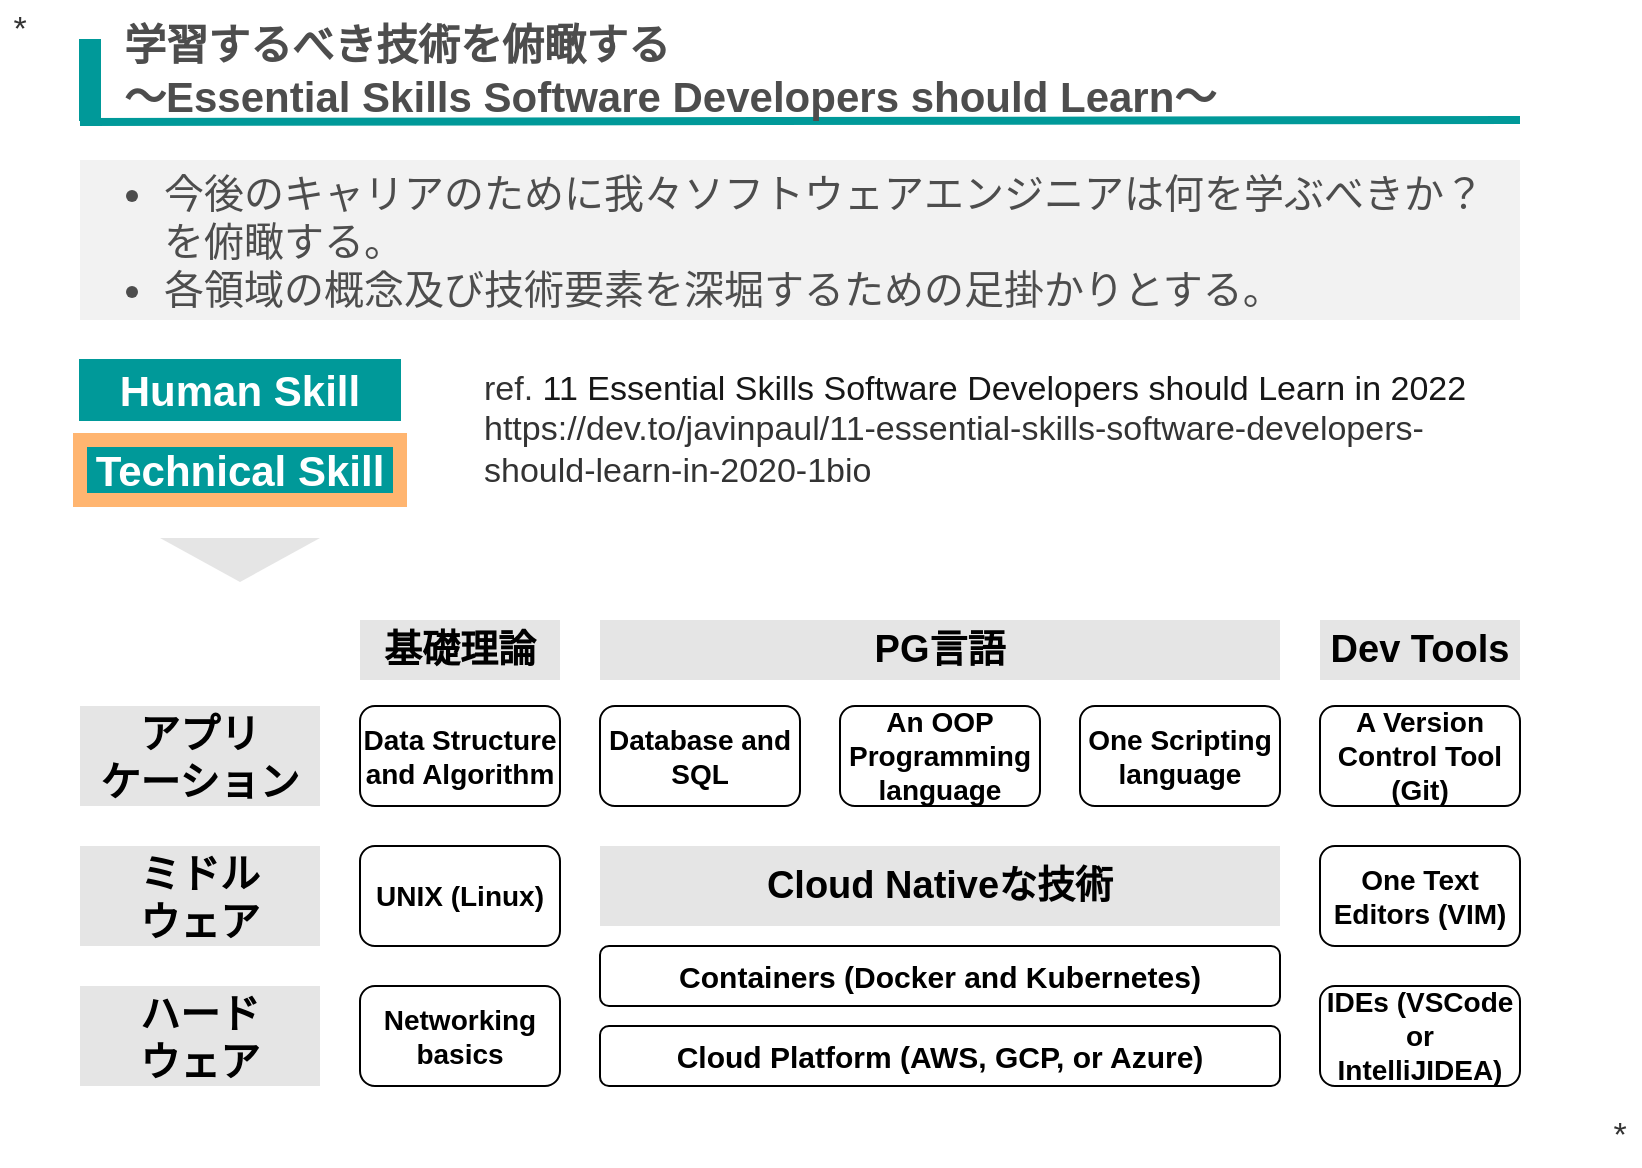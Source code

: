 <mxfile version="16.5.6" type="github">
  <diagram id="GHUH7aUTHNV1iHFmT0C8" name="ページ1">
    <mxGraphModel dx="1140" dy="671" grid="1" gridSize="10" guides="1" tooltips="1" connect="1" arrows="1" fold="1" page="1" pageScale="1" pageWidth="827" pageHeight="583" math="0" shadow="0">
      <root>
        <mxCell id="qaeBgTrw7U3qTMY30elM-0" />
        <mxCell id="qaeBgTrw7U3qTMY30elM-1" parent="qaeBgTrw7U3qTMY30elM-0" />
        <mxCell id="_4hq-xx5Gk1IdgjJdW3N-16" value="" style="rounded=0;whiteSpace=wrap;html=1;fontSize=17;strokeWidth=1;fillColor=#009999;strokeColor=#009999;" parent="qaeBgTrw7U3qTMY30elM-1" vertex="1">
          <mxGeometry x="40" y="20" width="10" height="40" as="geometry" />
        </mxCell>
        <mxCell id="_4hq-xx5Gk1IdgjJdW3N-17" value="" style="endArrow=none;html=1;rounded=0;fontSize=17;strokeWidth=4;strokeColor=#009999;" parent="qaeBgTrw7U3qTMY30elM-1" edge="1">
          <mxGeometry width="50" height="50" relative="1" as="geometry">
            <mxPoint x="40" y="61" as="sourcePoint" />
            <mxPoint x="760" y="60" as="targetPoint" />
          </mxGeometry>
        </mxCell>
        <mxCell id="_4hq-xx5Gk1IdgjJdW3N-18" value="&lt;font color=&quot;#4d4d4d&quot; style=&quot;font-size: 21px&quot;&gt;&lt;span style=&quot;font-weight: 700 ; font-size: 21px&quot;&gt;学習するべき技術を俯瞰する&lt;br&gt;～&lt;/span&gt;&lt;b style=&quot;font-size: 21px&quot;&gt;Essential Skills Software Developers should Learn～&lt;/b&gt;&lt;/font&gt;" style="text;html=1;strokeColor=none;fillColor=none;align=left;verticalAlign=middle;whiteSpace=wrap;rounded=0;fontSize=21;" parent="qaeBgTrw7U3qTMY30elM-1" vertex="1">
          <mxGeometry x="60" y="20" width="685" height="30" as="geometry" />
        </mxCell>
        <mxCell id="_4hq-xx5Gk1IdgjJdW3N-19" value="Technical Skill" style="rounded=0;whiteSpace=wrap;html=1;fontSize=21;fontColor=#FFFFFF;strokeColor=#FFB570;strokeWidth=7;fillColor=#009999;fontStyle=1" parent="qaeBgTrw7U3qTMY30elM-1" vertex="1">
          <mxGeometry x="40" y="220" width="160" height="30" as="geometry" />
        </mxCell>
        <mxCell id="_4hq-xx5Gk1IdgjJdW3N-20" value="&lt;ul style=&quot;font-size: 20px;&quot;&gt;&lt;li style=&quot;font-size: 20px;&quot;&gt;今後のキャリアのために我々ソフトウェアエンジニアは何を学ぶべきか？を俯瞰する。&lt;/li&gt;&lt;li style=&quot;font-size: 20px;&quot;&gt;各領域の概念及び技術要素を深堀するための足掛かりとする。&lt;/li&gt;&lt;/ul&gt;" style="rounded=0;whiteSpace=wrap;html=1;fontSize=20;fontColor=#4D4D4D;strokeColor=none;strokeWidth=1;fillColor=#E6E6E6;gradientColor=none;opacity=50;align=left;" parent="qaeBgTrw7U3qTMY30elM-1" vertex="1">
          <mxGeometry x="40" y="80" width="720" height="80" as="geometry" />
        </mxCell>
        <mxCell id="_4hq-xx5Gk1IdgjJdW3N-21" value="Human Skill" style="rounded=0;whiteSpace=wrap;html=1;fontSize=21;fontColor=#FFFFFF;strokeColor=#009999;strokeWidth=1;fillColor=#009999;fontStyle=1" parent="qaeBgTrw7U3qTMY30elM-1" vertex="1">
          <mxGeometry x="40" y="180" width="160" height="30" as="geometry" />
        </mxCell>
        <mxCell id="_4hq-xx5Gk1IdgjJdW3N-26" value="*" style="text;html=1;strokeColor=none;fillColor=none;align=center;verticalAlign=middle;whiteSpace=wrap;rounded=0;fontSize=17;fontColor=#333333;opacity=50;" parent="qaeBgTrw7U3qTMY30elM-1" vertex="1">
          <mxGeometry width="20" height="30" as="geometry" />
        </mxCell>
        <mxCell id="_4hq-xx5Gk1IdgjJdW3N-27" value="*" style="text;html=1;strokeColor=none;fillColor=none;align=center;verticalAlign=middle;whiteSpace=wrap;rounded=0;fontSize=17;fontColor=#333333;opacity=50;" parent="qaeBgTrw7U3qTMY30elM-1" vertex="1">
          <mxGeometry x="800" y="553" width="20" height="30" as="geometry" />
        </mxCell>
        <mxCell id="_4hq-xx5Gk1IdgjJdW3N-67" value="&lt;span style=&quot;color: rgb(0, 0, 0); font-size: 20px; font-weight: 700;&quot;&gt;アプリ&lt;br style=&quot;font-size: 20px;&quot;&gt;ケーション&lt;/span&gt;" style="rounded=0;whiteSpace=wrap;html=1;fontSize=20;fontColor=#333333;strokeColor=none;strokeWidth=1;fillColor=#CCCCCC;gradientColor=none;opacity=50;" parent="qaeBgTrw7U3qTMY30elM-1" vertex="1">
          <mxGeometry x="40" y="353" width="120" height="50" as="geometry" />
        </mxCell>
        <mxCell id="_4hq-xx5Gk1IdgjJdW3N-68" value="&lt;span style=&quot;color: rgb(0, 0, 0); font-size: 20px; font-weight: 700;&quot;&gt;ミドル&lt;br style=&quot;font-size: 20px;&quot;&gt;ウェア&lt;/span&gt;" style="rounded=0;whiteSpace=wrap;html=1;fontSize=20;fontColor=#333333;strokeColor=none;strokeWidth=1;fillColor=#CCCCCC;gradientColor=none;opacity=50;" parent="qaeBgTrw7U3qTMY30elM-1" vertex="1">
          <mxGeometry x="40" y="423" width="120" height="50" as="geometry" />
        </mxCell>
        <mxCell id="_4hq-xx5Gk1IdgjJdW3N-69" value="&lt;span style=&quot;color: rgb(0, 0, 0); font-size: 20px; font-weight: 700;&quot;&gt;ハード&lt;br style=&quot;font-size: 20px;&quot;&gt;ウェア&lt;/span&gt;" style="rounded=0;whiteSpace=wrap;html=1;fontSize=20;fontColor=#333333;strokeColor=none;strokeWidth=1;fillColor=#CCCCCC;gradientColor=none;opacity=50;" parent="qaeBgTrw7U3qTMY30elM-1" vertex="1">
          <mxGeometry x="40" y="493" width="120" height="50" as="geometry" />
        </mxCell>
        <mxCell id="_4hq-xx5Gk1IdgjJdW3N-70" value="&lt;div style=&quot;font-size: 15px;&quot;&gt;Containers (Docker and Kubernetes)&lt;/div&gt;" style="whiteSpace=wrap;html=1;fillColor=rgb(255, 255, 255);strokeColor=rgb(0, 0, 0);fontColor=rgb(0, 0, 0);rounded=1;fontStyle=1;strokeWidth=1;flipH=0;flipV=1;fontSize=15;" parent="qaeBgTrw7U3qTMY30elM-1" vertex="1">
          <mxGeometry x="300" y="473" width="340" height="30" as="geometry" />
        </mxCell>
        <mxCell id="_4hq-xx5Gk1IdgjJdW3N-71" value="&lt;div style=&quot;font-size: 15px;&quot;&gt;Cloud Platform (AWS, GCP, or Azure)&lt;/div&gt;" style="whiteSpace=wrap;html=1;fillColor=rgb(255, 255, 255);strokeColor=rgb(0, 0, 0);fontColor=rgb(0, 0, 0);rounded=1;fontStyle=1;strokeWidth=1;flipH=0;flipV=1;fontSize=15;" parent="qaeBgTrw7U3qTMY30elM-1" vertex="1">
          <mxGeometry x="300" y="513" width="340" height="30" as="geometry" />
        </mxCell>
        <mxCell id="_4hq-xx5Gk1IdgjJdW3N-73" value="&lt;div style=&quot;font-size: 14px;&quot;&gt;UNIX (Linux)&lt;/div&gt;" style="whiteSpace=wrap;html=1;fillColor=rgb(255, 255, 255);strokeColor=rgb(0, 0, 0);fontColor=rgb(0, 0, 0);rounded=1;fontStyle=1;strokeWidth=1;flipH=0;flipV=1;fontSize=14;" parent="qaeBgTrw7U3qTMY30elM-1" vertex="1">
          <mxGeometry x="180" y="423" width="100" height="50" as="geometry" />
        </mxCell>
        <mxCell id="_4hq-xx5Gk1IdgjJdW3N-74" value="&lt;div style=&quot;font-size: 14px;&quot;&gt;Networking basics&lt;/div&gt;" style="whiteSpace=wrap;html=1;fillColor=rgb(255, 255, 255);strokeColor=rgb(0, 0, 0);fontColor=rgb(0, 0, 0);rounded=1;fontStyle=1;strokeWidth=1;flipH=0;flipV=1;fontSize=14;" parent="qaeBgTrw7U3qTMY30elM-1" vertex="1">
          <mxGeometry x="180" y="493" width="100" height="50" as="geometry" />
        </mxCell>
        <mxCell id="_4hq-xx5Gk1IdgjJdW3N-75" value="&lt;span style=&quot;color: rgb(0, 0, 0); font-size: 19px; font-weight: 700;&quot;&gt;Cloud Nativeな技術&lt;/span&gt;" style="rounded=0;whiteSpace=wrap;html=1;fontSize=19;fontColor=#333333;strokeColor=none;strokeWidth=1;fillColor=#CCCCCC;gradientColor=none;opacity=50;" parent="qaeBgTrw7U3qTMY30elM-1" vertex="1">
          <mxGeometry x="300" y="423" width="340" height="40" as="geometry" />
        </mxCell>
        <mxCell id="_4hq-xx5Gk1IdgjJdW3N-78" value="&lt;div style=&quot;font-size: 14px;&quot;&gt;Data Structure and Algorithm&lt;/div&gt;" style="whiteSpace=wrap;html=1;fillColor=rgb(255, 255, 255);strokeColor=rgb(0, 0, 0);fontColor=rgb(0, 0, 0);rounded=1;fontStyle=1;strokeWidth=1;flipH=0;flipV=1;fontSize=14;" parent="qaeBgTrw7U3qTMY30elM-1" vertex="1">
          <mxGeometry x="180" y="353" width="100" height="50" as="geometry" />
        </mxCell>
        <mxCell id="_4hq-xx5Gk1IdgjJdW3N-79" value="&lt;div style=&quot;font-size: 14px;&quot;&gt;Database and SQL&lt;/div&gt;" style="whiteSpace=wrap;html=1;fillColor=rgb(255, 255, 255);strokeColor=rgb(0, 0, 0);fontColor=rgb(0, 0, 0);rounded=1;fontStyle=1;strokeWidth=1;flipH=0;flipV=1;fontSize=14;" parent="qaeBgTrw7U3qTMY30elM-1" vertex="1">
          <mxGeometry x="300" y="353" width="100" height="50" as="geometry" />
        </mxCell>
        <mxCell id="_4hq-xx5Gk1IdgjJdW3N-80" value="&lt;div style=&quot;font-size: 14px;&quot;&gt;An OOP Programming language&lt;/div&gt;" style="whiteSpace=wrap;html=1;fillColor=rgb(255, 255, 255);strokeColor=rgb(0, 0, 0);fontColor=rgb(0, 0, 0);rounded=1;fontStyle=1;strokeWidth=1;flipH=0;flipV=1;fontSize=14;" parent="qaeBgTrw7U3qTMY30elM-1" vertex="1">
          <mxGeometry x="420" y="353" width="100" height="50" as="geometry" />
        </mxCell>
        <mxCell id="_4hq-xx5Gk1IdgjJdW3N-81" value="&lt;div style=&quot;font-size: 14px;&quot;&gt;One Scripting language&lt;/div&gt;" style="whiteSpace=wrap;html=1;fillColor=rgb(255, 255, 255);strokeColor=rgb(0, 0, 0);fontColor=rgb(0, 0, 0);rounded=1;fontStyle=1;strokeWidth=1;flipH=0;flipV=1;fontSize=14;" parent="qaeBgTrw7U3qTMY30elM-1" vertex="1">
          <mxGeometry x="540" y="353" width="100" height="50" as="geometry" />
        </mxCell>
        <mxCell id="_4hq-xx5Gk1IdgjJdW3N-83" value="&lt;span style=&quot;color: rgb(0, 0, 0); font-size: 19px; font-weight: 700;&quot;&gt;基礎理論&lt;/span&gt;" style="rounded=0;whiteSpace=wrap;html=1;fontSize=19;fontColor=#333333;strokeColor=none;strokeWidth=1;fillColor=#CCCCCC;gradientColor=none;opacity=50;" parent="qaeBgTrw7U3qTMY30elM-1" vertex="1">
          <mxGeometry x="180" y="310" width="100" height="30" as="geometry" />
        </mxCell>
        <mxCell id="_4hq-xx5Gk1IdgjJdW3N-84" value="&lt;span style=&quot;color: rgb(0, 0, 0); font-size: 19px; font-weight: 700;&quot;&gt;PG言語&lt;/span&gt;" style="rounded=0;whiteSpace=wrap;html=1;fontSize=19;fontColor=#333333;strokeColor=none;strokeWidth=1;fillColor=#CCCCCC;gradientColor=none;opacity=50;" parent="qaeBgTrw7U3qTMY30elM-1" vertex="1">
          <mxGeometry x="300" y="310" width="340" height="30" as="geometry" />
        </mxCell>
        <mxCell id="_4hq-xx5Gk1IdgjJdW3N-85" value="&lt;font color=&quot;#000000&quot; style=&quot;font-size: 19px;&quot;&gt;&lt;span style=&quot;font-size: 19px;&quot;&gt;&lt;b style=&quot;font-size: 19px;&quot;&gt;Dev Tools&lt;/b&gt;&lt;/span&gt;&lt;/font&gt;" style="rounded=0;whiteSpace=wrap;html=1;fontSize=19;fontColor=#333333;strokeColor=none;strokeWidth=1;fillColor=#CCCCCC;gradientColor=none;opacity=50;" parent="qaeBgTrw7U3qTMY30elM-1" vertex="1">
          <mxGeometry x="660" y="310" width="100" height="30" as="geometry" />
        </mxCell>
        <mxCell id="_4hq-xx5Gk1IdgjJdW3N-86" value="&lt;div style=&quot;font-size: 14px;&quot;&gt;A Version Control Tool (Git)&lt;/div&gt;" style="whiteSpace=wrap;html=1;fillColor=rgb(255, 255, 255);strokeColor=rgb(0, 0, 0);fontColor=rgb(0, 0, 0);rounded=1;fontStyle=1;strokeWidth=1;flipH=0;flipV=1;fontSize=14;" parent="qaeBgTrw7U3qTMY30elM-1" vertex="1">
          <mxGeometry x="660" y="353" width="100" height="50" as="geometry" />
        </mxCell>
        <mxCell id="_4hq-xx5Gk1IdgjJdW3N-87" value="&lt;div style=&quot;font-size: 14px;&quot;&gt;One Text Editors (VIM)&lt;/div&gt;" style="whiteSpace=wrap;html=1;fillColor=rgb(255, 255, 255);strokeColor=rgb(0, 0, 0);fontColor=rgb(0, 0, 0);rounded=1;fontStyle=1;strokeWidth=1;flipH=0;flipV=1;fontSize=14;" parent="qaeBgTrw7U3qTMY30elM-1" vertex="1">
          <mxGeometry x="660" y="423" width="100" height="50" as="geometry" />
        </mxCell>
        <mxCell id="_4hq-xx5Gk1IdgjJdW3N-88" value="&lt;div style=&quot;font-size: 14px;&quot;&gt;IDEs (VSCode or IntelliJIDEA)&lt;/div&gt;" style="whiteSpace=wrap;html=1;fillColor=rgb(255, 255, 255);strokeColor=rgb(0, 0, 0);fontColor=rgb(0, 0, 0);rounded=1;fontStyle=1;strokeWidth=1;flipH=0;flipV=1;fontSize=14;" parent="qaeBgTrw7U3qTMY30elM-1" vertex="1">
          <mxGeometry x="660" y="493" width="100" height="50" as="geometry" />
        </mxCell>
        <mxCell id="_4hq-xx5Gk1IdgjJdW3N-90" value="ref.&amp;nbsp;&lt;span style=&quot;background-color: rgb(255, 255, 255); color: rgb(23, 23, 23); font-size: 17px;&quot;&gt;11 Essential Skills Software Developers should Learn in 2022&lt;/span&gt;&lt;br style=&quot;font-size: 17px;&quot;&gt;https://dev.to/javinpaul/11-essential-skills-software-developers-should-learn-in-2020-1bio" style="whiteSpace=wrap;html=1;fontSize=17;fontColor=#333333;strokeColor=none;strokeWidth=1;fillColor=none;gradientColor=none;opacity=50;align=left;" parent="qaeBgTrw7U3qTMY30elM-1" vertex="1">
          <mxGeometry x="240" y="180" width="520" height="70" as="geometry" />
        </mxCell>
        <mxCell id="_4hq-xx5Gk1IdgjJdW3N-93" value="" style="triangle;whiteSpace=wrap;html=1;fontSize=12;strokeColor=none;strokeWidth=1;fillColor=#CCCCCC;opacity=50;direction=south;" parent="qaeBgTrw7U3qTMY30elM-1" vertex="1">
          <mxGeometry x="80" y="269" width="80" height="22" as="geometry" />
        </mxCell>
      </root>
    </mxGraphModel>
  </diagram>
</mxfile>
